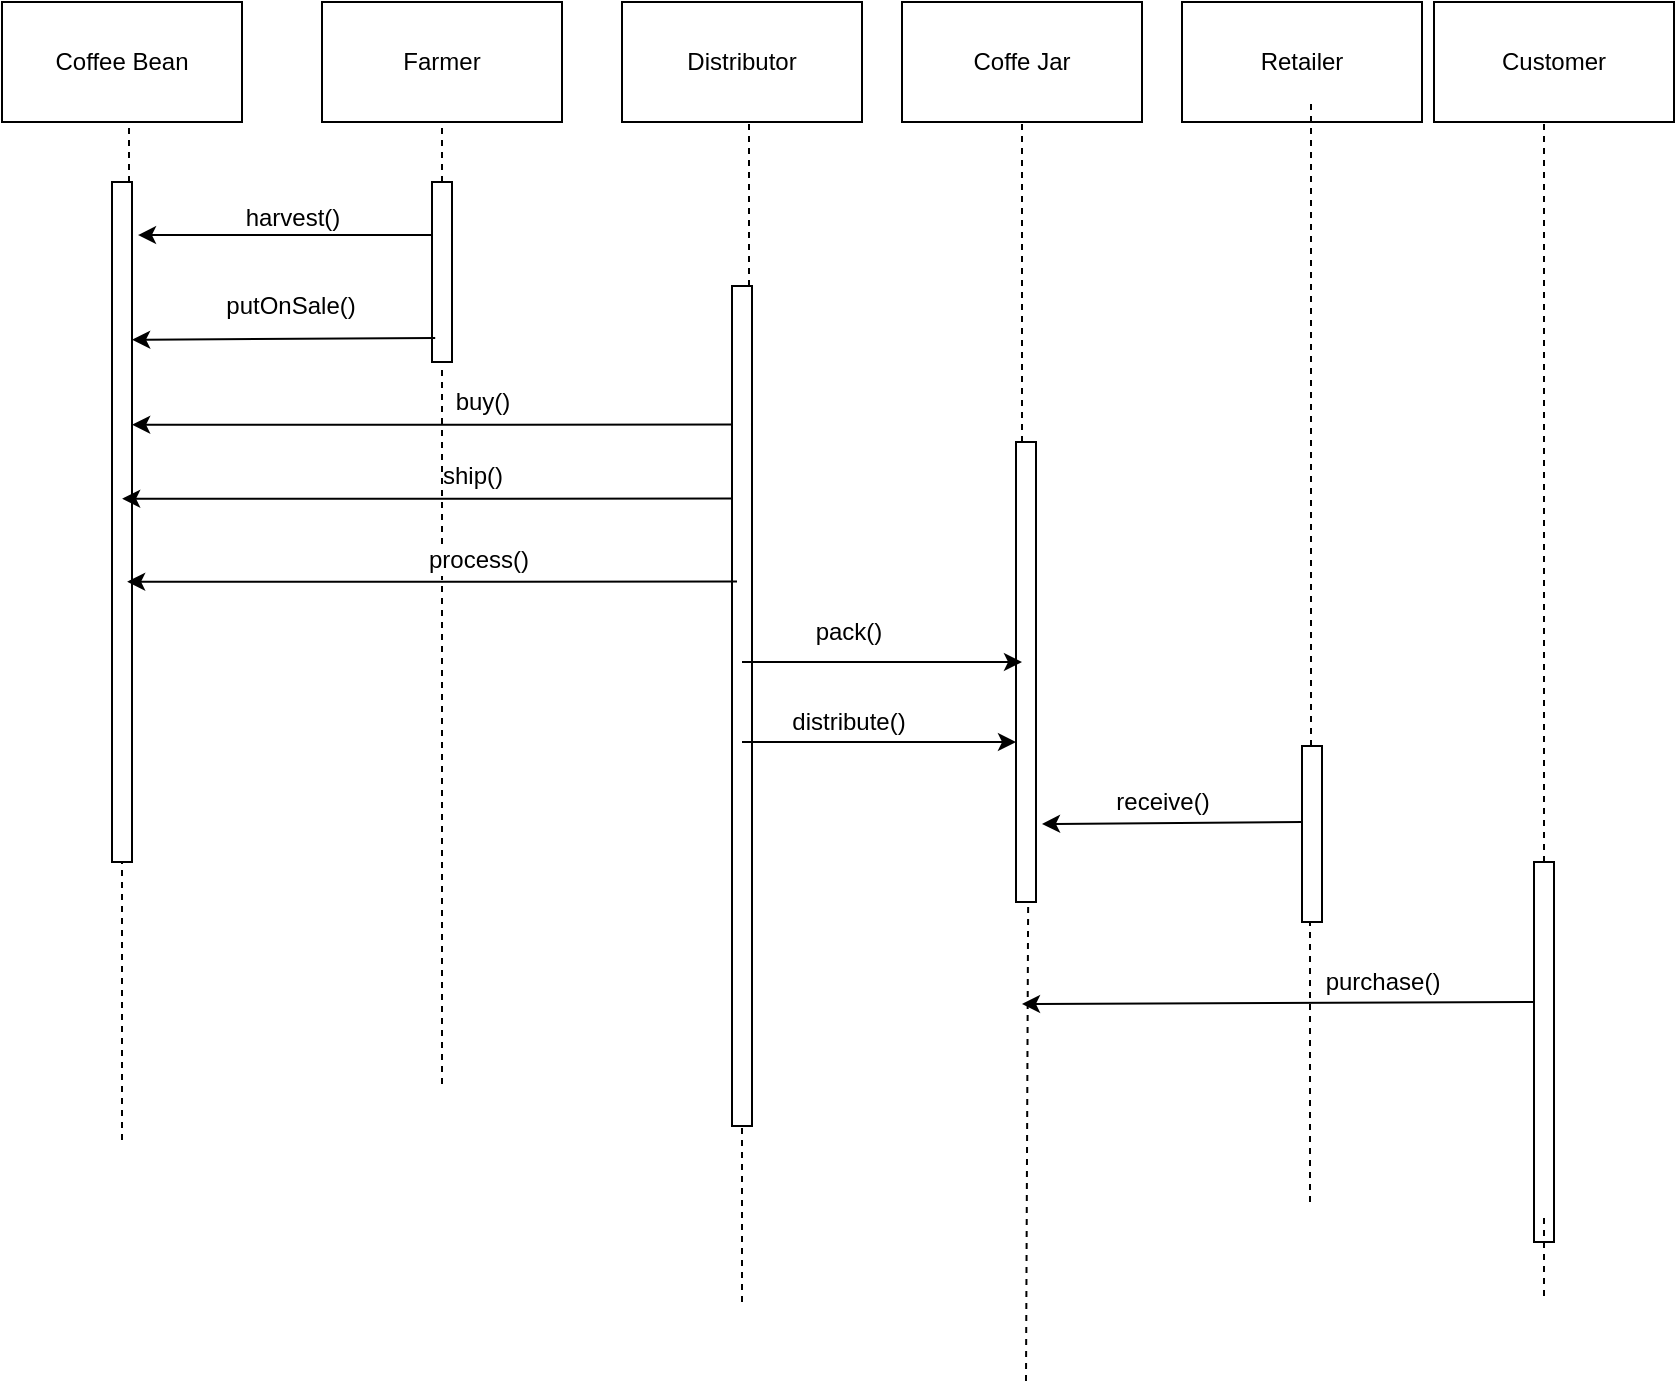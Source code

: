 <mxfile version="12.3.3" type="github" pages="1">
  <diagram id="W51Ocuvb1Ns71U37c58c" name="Page-1">
    <mxGraphModel dx="932" dy="607" grid="1" gridSize="10" guides="1" tooltips="1" connect="1" arrows="1" fold="1" page="1" pageScale="1" pageWidth="850" pageHeight="1100" math="0" shadow="0">
      <root>
        <mxCell id="0"/>
        <mxCell id="1" parent="0"/>
        <mxCell id="fbRooAzf8eqOy9Rxw_bh-1" value="Farmer" style="rounded=0;whiteSpace=wrap;html=1;" vertex="1" parent="1">
          <mxGeometry x="170" y="30" width="120" height="60" as="geometry"/>
        </mxCell>
        <mxCell id="fbRooAzf8eqOy9Rxw_bh-4" value="Customer" style="rounded=0;whiteSpace=wrap;html=1;" vertex="1" parent="1">
          <mxGeometry x="726" y="30" width="120" height="60" as="geometry"/>
        </mxCell>
        <mxCell id="fbRooAzf8eqOy9Rxw_bh-5" value="Coffe Jar" style="rounded=0;whiteSpace=wrap;html=1;" vertex="1" parent="1">
          <mxGeometry x="460" y="30" width="120" height="60" as="geometry"/>
        </mxCell>
        <mxCell id="fbRooAzf8eqOy9Rxw_bh-7" value="" style="endArrow=none;dashed=1;html=1;" edge="1" parent="1" source="fbRooAzf8eqOy9Rxw_bh-10">
          <mxGeometry width="50" height="50" relative="1" as="geometry">
            <mxPoint x="230" y="650" as="sourcePoint"/>
            <mxPoint x="230" y="90" as="targetPoint"/>
          </mxGeometry>
        </mxCell>
        <mxCell id="fbRooAzf8eqOy9Rxw_bh-8" value="" style="endArrow=none;dashed=1;html=1;entryX=0.5;entryY=1;entryDx=0;entryDy=0;" edge="1" parent="1" source="fbRooAzf8eqOy9Rxw_bh-14" target="fbRooAzf8eqOy9Rxw_bh-5">
          <mxGeometry width="50" height="50" relative="1" as="geometry">
            <mxPoint x="530" y="650" as="sourcePoint"/>
            <mxPoint x="530" y="90" as="targetPoint"/>
            <Array as="points">
              <mxPoint x="520" y="150"/>
            </Array>
          </mxGeometry>
        </mxCell>
        <mxCell id="fbRooAzf8eqOy9Rxw_bh-9" value="" style="endArrow=none;dashed=1;html=1;" edge="1" parent="1" source="fbRooAzf8eqOy9Rxw_bh-16">
          <mxGeometry width="50" height="50" relative="1" as="geometry">
            <mxPoint x="781" y="650" as="sourcePoint"/>
            <mxPoint x="781" y="90" as="targetPoint"/>
          </mxGeometry>
        </mxCell>
        <mxCell id="fbRooAzf8eqOy9Rxw_bh-10" value="" style="html=1;points=[];perimeter=orthogonalPerimeter;" vertex="1" parent="1">
          <mxGeometry x="225" y="120" width="10" height="90" as="geometry"/>
        </mxCell>
        <mxCell id="fbRooAzf8eqOy9Rxw_bh-11" value="" style="endArrow=none;dashed=1;html=1;" edge="1" parent="1">
          <mxGeometry width="50" height="50" relative="1" as="geometry">
            <mxPoint x="230" y="571" as="sourcePoint"/>
            <mxPoint x="230" y="211" as="targetPoint"/>
          </mxGeometry>
        </mxCell>
        <mxCell id="fbRooAzf8eqOy9Rxw_bh-14" value="" style="html=1;points=[];perimeter=orthogonalPerimeter;" vertex="1" parent="1">
          <mxGeometry x="517" y="250" width="10" height="230" as="geometry"/>
        </mxCell>
        <mxCell id="fbRooAzf8eqOy9Rxw_bh-15" value="" style="endArrow=none;dashed=1;html=1;entryX=0.607;entryY=1.004;entryDx=0;entryDy=0;entryPerimeter=0;" edge="1" parent="1" target="fbRooAzf8eqOy9Rxw_bh-14">
          <mxGeometry width="50" height="50" relative="1" as="geometry">
            <mxPoint x="522" y="719.5" as="sourcePoint"/>
            <mxPoint x="522" y="549.5" as="targetPoint"/>
          </mxGeometry>
        </mxCell>
        <mxCell id="fbRooAzf8eqOy9Rxw_bh-16" value="" style="html=1;points=[];perimeter=orthogonalPerimeter;" vertex="1" parent="1">
          <mxGeometry x="776" y="460" width="10" height="190" as="geometry"/>
        </mxCell>
        <mxCell id="fbRooAzf8eqOy9Rxw_bh-17" value="" style="endArrow=none;dashed=1;html=1;" edge="1" parent="1">
          <mxGeometry width="50" height="50" relative="1" as="geometry">
            <mxPoint x="781" y="638" as="sourcePoint"/>
            <mxPoint x="781" y="679.0" as="targetPoint"/>
          </mxGeometry>
        </mxCell>
        <mxCell id="fbRooAzf8eqOy9Rxw_bh-20" value="" style="endArrow=classic;html=1;entryX=1.3;entryY=0.078;entryDx=0;entryDy=0;entryPerimeter=0;" edge="1" parent="1" source="fbRooAzf8eqOy9Rxw_bh-10" target="fbRooAzf8eqOy9Rxw_bh-23">
          <mxGeometry width="50" height="50" relative="1" as="geometry">
            <mxPoint x="230" y="205" as="sourcePoint"/>
            <mxPoint x="280" y="155" as="targetPoint"/>
          </mxGeometry>
        </mxCell>
        <mxCell id="fbRooAzf8eqOy9Rxw_bh-21" value="Coffee Bean" style="rounded=0;whiteSpace=wrap;html=1;" vertex="1" parent="1">
          <mxGeometry x="10" y="30" width="120" height="60" as="geometry"/>
        </mxCell>
        <mxCell id="fbRooAzf8eqOy9Rxw_bh-22" value="" style="endArrow=none;dashed=1;html=1;" edge="1" parent="1" source="fbRooAzf8eqOy9Rxw_bh-23">
          <mxGeometry width="50" height="50" relative="1" as="geometry">
            <mxPoint x="80" y="640" as="sourcePoint"/>
            <mxPoint x="73.5" y="90" as="targetPoint"/>
          </mxGeometry>
        </mxCell>
        <mxCell id="fbRooAzf8eqOy9Rxw_bh-23" value="" style="html=1;points=[];perimeter=orthogonalPerimeter;" vertex="1" parent="1">
          <mxGeometry x="65" y="120" width="10" height="340" as="geometry"/>
        </mxCell>
        <mxCell id="fbRooAzf8eqOy9Rxw_bh-24" value="" style="endArrow=none;dashed=1;html=1;entryX=0.5;entryY=1;entryDx=0;entryDy=0;entryPerimeter=0;" edge="1" parent="1" target="fbRooAzf8eqOy9Rxw_bh-23">
          <mxGeometry width="50" height="50" relative="1" as="geometry">
            <mxPoint x="70" y="599" as="sourcePoint"/>
            <mxPoint x="70" y="529" as="targetPoint"/>
          </mxGeometry>
        </mxCell>
        <mxCell id="fbRooAzf8eqOy9Rxw_bh-25" value="harvest()" style="text;html=1;align=center;verticalAlign=middle;resizable=0;points=[];;autosize=1;" vertex="1" parent="1">
          <mxGeometry x="125" y="127.5" width="60" height="20" as="geometry"/>
        </mxCell>
        <mxCell id="fbRooAzf8eqOy9Rxw_bh-32" value="" style="endArrow=classic;html=1;exitX=0.16;exitY=0.866;exitDx=0;exitDy=0;exitPerimeter=0;entryX=1.007;entryY=0.232;entryDx=0;entryDy=0;entryPerimeter=0;" edge="1" parent="1" source="fbRooAzf8eqOy9Rxw_bh-10" target="fbRooAzf8eqOy9Rxw_bh-23">
          <mxGeometry width="50" height="50" relative="1" as="geometry">
            <mxPoint x="222" y="240.1" as="sourcePoint"/>
            <mxPoint x="80" y="203" as="targetPoint"/>
            <Array as="points"/>
          </mxGeometry>
        </mxCell>
        <mxCell id="fbRooAzf8eqOy9Rxw_bh-38" value="" style="endArrow=classic;html=1;entryX=1.007;entryY=0.357;entryDx=0;entryDy=0;entryPerimeter=0;exitX=0.5;exitY=0.165;exitDx=0;exitDy=0;exitPerimeter=0;" edge="1" parent="1" source="fbRooAzf8eqOy9Rxw_bh-50" target="fbRooAzf8eqOy9Rxw_bh-23">
          <mxGeometry width="50" height="50" relative="1" as="geometry">
            <mxPoint x="290" y="250" as="sourcePoint"/>
            <mxPoint x="390" y="312" as="targetPoint"/>
          </mxGeometry>
        </mxCell>
        <mxCell id="fbRooAzf8eqOy9Rxw_bh-61" value="buy()" style="text;html=1;align=center;verticalAlign=middle;resizable=0;points=[];;labelBackgroundColor=#ffffff;" vertex="1" connectable="0" parent="fbRooAzf8eqOy9Rxw_bh-38">
          <mxGeometry x="-0.173" y="-5" relative="1" as="geometry">
            <mxPoint x="-4" y="-6.5" as="offset"/>
          </mxGeometry>
        </mxCell>
        <mxCell id="fbRooAzf8eqOy9Rxw_bh-48" value="Distributor" style="rounded=0;whiteSpace=wrap;html=1;" vertex="1" parent="1">
          <mxGeometry x="320" y="30" width="120" height="60" as="geometry"/>
        </mxCell>
        <mxCell id="fbRooAzf8eqOy9Rxw_bh-49" value="" style="endArrow=none;dashed=1;html=1;" edge="1" parent="1" source="fbRooAzf8eqOy9Rxw_bh-50">
          <mxGeometry width="50" height="50" relative="1" as="geometry">
            <mxPoint x="390" y="640" as="sourcePoint"/>
            <mxPoint x="383.5" y="90.0" as="targetPoint"/>
          </mxGeometry>
        </mxCell>
        <mxCell id="fbRooAzf8eqOy9Rxw_bh-50" value="" style="html=1;points=[];perimeter=orthogonalPerimeter;" vertex="1" parent="1">
          <mxGeometry x="375" y="172" width="10" height="420" as="geometry"/>
        </mxCell>
        <mxCell id="fbRooAzf8eqOy9Rxw_bh-51" value="" style="endArrow=none;dashed=1;html=1;entryX=0.5;entryY=1;entryDx=0;entryDy=0;entryPerimeter=0;" edge="1" parent="1" target="fbRooAzf8eqOy9Rxw_bh-50">
          <mxGeometry width="50" height="50" relative="1" as="geometry">
            <mxPoint x="380" y="680" as="sourcePoint"/>
            <mxPoint x="323" y="637" as="targetPoint"/>
          </mxGeometry>
        </mxCell>
        <mxCell id="fbRooAzf8eqOy9Rxw_bh-55" value="Retailer" style="rounded=0;whiteSpace=wrap;html=1;" vertex="1" parent="1">
          <mxGeometry x="600" y="30" width="120" height="60" as="geometry"/>
        </mxCell>
        <mxCell id="fbRooAzf8eqOy9Rxw_bh-56" value="" style="endArrow=none;dashed=1;html=1;" edge="1" parent="1" source="fbRooAzf8eqOy9Rxw_bh-57">
          <mxGeometry width="50" height="50" relative="1" as="geometry">
            <mxPoint x="664.5" y="639.5" as="sourcePoint"/>
            <mxPoint x="664.5" y="79.5" as="targetPoint"/>
          </mxGeometry>
        </mxCell>
        <mxCell id="fbRooAzf8eqOy9Rxw_bh-58" value="" style="endArrow=none;dashed=1;html=1;" edge="1" parent="1" source="fbRooAzf8eqOy9Rxw_bh-57">
          <mxGeometry width="50" height="50" relative="1" as="geometry">
            <mxPoint x="664.5" y="598.5" as="sourcePoint"/>
            <mxPoint x="664.5" y="428.5" as="targetPoint"/>
          </mxGeometry>
        </mxCell>
        <mxCell id="fbRooAzf8eqOy9Rxw_bh-57" value="" style="html=1;points=[];perimeter=orthogonalPerimeter;" vertex="1" parent="1">
          <mxGeometry x="660" y="402" width="10" height="88" as="geometry"/>
        </mxCell>
        <mxCell id="fbRooAzf8eqOy9Rxw_bh-59" value="" style="endArrow=none;dashed=1;html=1;" edge="1" parent="1" target="fbRooAzf8eqOy9Rxw_bh-57">
          <mxGeometry width="50" height="50" relative="1" as="geometry">
            <mxPoint x="664" y="630" as="sourcePoint"/>
            <mxPoint x="664.5" y="428.5" as="targetPoint"/>
          </mxGeometry>
        </mxCell>
        <mxCell id="fbRooAzf8eqOy9Rxw_bh-60" value="putOnSale()" style="text;html=1;align=center;verticalAlign=middle;resizable=0;points=[];;autosize=1;" vertex="1" parent="1">
          <mxGeometry x="114" y="172" width="80" height="20" as="geometry"/>
        </mxCell>
        <mxCell id="fbRooAzf8eqOy9Rxw_bh-62" value="" style="endArrow=classic;html=1;entryX=1.007;entryY=0.357;entryDx=0;entryDy=0;entryPerimeter=0;exitX=0.5;exitY=0.165;exitDx=0;exitDy=0;exitPerimeter=0;" edge="1" parent="1">
          <mxGeometry width="50" height="50" relative="1" as="geometry">
            <mxPoint x="375" y="278.3" as="sourcePoint"/>
            <mxPoint x="70.07" y="278.38" as="targetPoint"/>
          </mxGeometry>
        </mxCell>
        <mxCell id="fbRooAzf8eqOy9Rxw_bh-63" value="ship()" style="text;html=1;align=center;verticalAlign=middle;resizable=0;points=[];;labelBackgroundColor=#ffffff;" vertex="1" connectable="0" parent="fbRooAzf8eqOy9Rxw_bh-62">
          <mxGeometry x="-0.173" y="-5" relative="1" as="geometry">
            <mxPoint x="-4" y="-6.5" as="offset"/>
          </mxGeometry>
        </mxCell>
        <mxCell id="fbRooAzf8eqOy9Rxw_bh-64" value="" style="endArrow=classic;html=1;entryX=1.007;entryY=0.357;entryDx=0;entryDy=0;entryPerimeter=0;exitX=0.5;exitY=0.165;exitDx=0;exitDy=0;exitPerimeter=0;" edge="1" parent="1">
          <mxGeometry width="50" height="50" relative="1" as="geometry">
            <mxPoint x="377.5" y="319.8" as="sourcePoint"/>
            <mxPoint x="72.57" y="319.88" as="targetPoint"/>
          </mxGeometry>
        </mxCell>
        <mxCell id="fbRooAzf8eqOy9Rxw_bh-65" value="process()" style="text;html=1;align=center;verticalAlign=middle;resizable=0;points=[];;labelBackgroundColor=#ffffff;" vertex="1" connectable="0" parent="fbRooAzf8eqOy9Rxw_bh-64">
          <mxGeometry x="-0.173" y="-5" relative="1" as="geometry">
            <mxPoint x="-4" y="-6.5" as="offset"/>
          </mxGeometry>
        </mxCell>
        <mxCell id="fbRooAzf8eqOy9Rxw_bh-66" value="" style="endArrow=classic;html=1;" edge="1" parent="1">
          <mxGeometry width="50" height="50" relative="1" as="geometry">
            <mxPoint x="380" y="360" as="sourcePoint"/>
            <mxPoint x="520" y="360" as="targetPoint"/>
          </mxGeometry>
        </mxCell>
        <mxCell id="fbRooAzf8eqOy9Rxw_bh-67" value="pack()" style="text;html=1;align=center;verticalAlign=middle;resizable=0;points=[];;labelBackgroundColor=#ffffff;" vertex="1" connectable="0" parent="fbRooAzf8eqOy9Rxw_bh-66">
          <mxGeometry x="-0.173" y="-5" relative="1" as="geometry">
            <mxPoint x="-5.5" y="-20" as="offset"/>
          </mxGeometry>
        </mxCell>
        <mxCell id="fbRooAzf8eqOy9Rxw_bh-68" value="" style="endArrow=classic;html=1;" edge="1" parent="1" target="fbRooAzf8eqOy9Rxw_bh-14">
          <mxGeometry width="50" height="50" relative="1" as="geometry">
            <mxPoint x="380" y="400" as="sourcePoint"/>
            <mxPoint x="65.07" y="399.88" as="targetPoint"/>
          </mxGeometry>
        </mxCell>
        <mxCell id="fbRooAzf8eqOy9Rxw_bh-69" value="distribute()" style="text;html=1;align=center;verticalAlign=middle;resizable=0;points=[];;labelBackgroundColor=#ffffff;" vertex="1" connectable="0" parent="fbRooAzf8eqOy9Rxw_bh-68">
          <mxGeometry x="-0.173" y="-5" relative="1" as="geometry">
            <mxPoint x="-4" y="-15" as="offset"/>
          </mxGeometry>
        </mxCell>
        <mxCell id="fbRooAzf8eqOy9Rxw_bh-70" value="" style="endArrow=classic;html=1;exitX=0.16;exitY=0.866;exitDx=0;exitDy=0;exitPerimeter=0;" edge="1" parent="1">
          <mxGeometry width="50" height="50" relative="1" as="geometry">
            <mxPoint x="660.1" y="439.94" as="sourcePoint"/>
            <mxPoint x="530" y="441" as="targetPoint"/>
            <Array as="points"/>
          </mxGeometry>
        </mxCell>
        <mxCell id="fbRooAzf8eqOy9Rxw_bh-71" value="receive()" style="text;html=1;align=center;verticalAlign=middle;resizable=0;points=[];;autosize=1;" vertex="1" parent="1">
          <mxGeometry x="560" y="420" width="60" height="20" as="geometry"/>
        </mxCell>
        <mxCell id="fbRooAzf8eqOy9Rxw_bh-73" value="" style="endArrow=classic;html=1;exitX=0.16;exitY=0.866;exitDx=0;exitDy=0;exitPerimeter=0;" edge="1" parent="1">
          <mxGeometry width="50" height="50" relative="1" as="geometry">
            <mxPoint x="776.1" y="529.94" as="sourcePoint"/>
            <mxPoint x="520" y="531" as="targetPoint"/>
            <Array as="points"/>
          </mxGeometry>
        </mxCell>
        <mxCell id="fbRooAzf8eqOy9Rxw_bh-74" value="purchase()" style="text;html=1;align=center;verticalAlign=middle;resizable=0;points=[];;labelBackgroundColor=#ffffff;" vertex="1" connectable="0" parent="fbRooAzf8eqOy9Rxw_bh-73">
          <mxGeometry x="-0.597" y="2" relative="1" as="geometry">
            <mxPoint x="-24.5" y="-12" as="offset"/>
          </mxGeometry>
        </mxCell>
      </root>
    </mxGraphModel>
  </diagram>
</mxfile>
